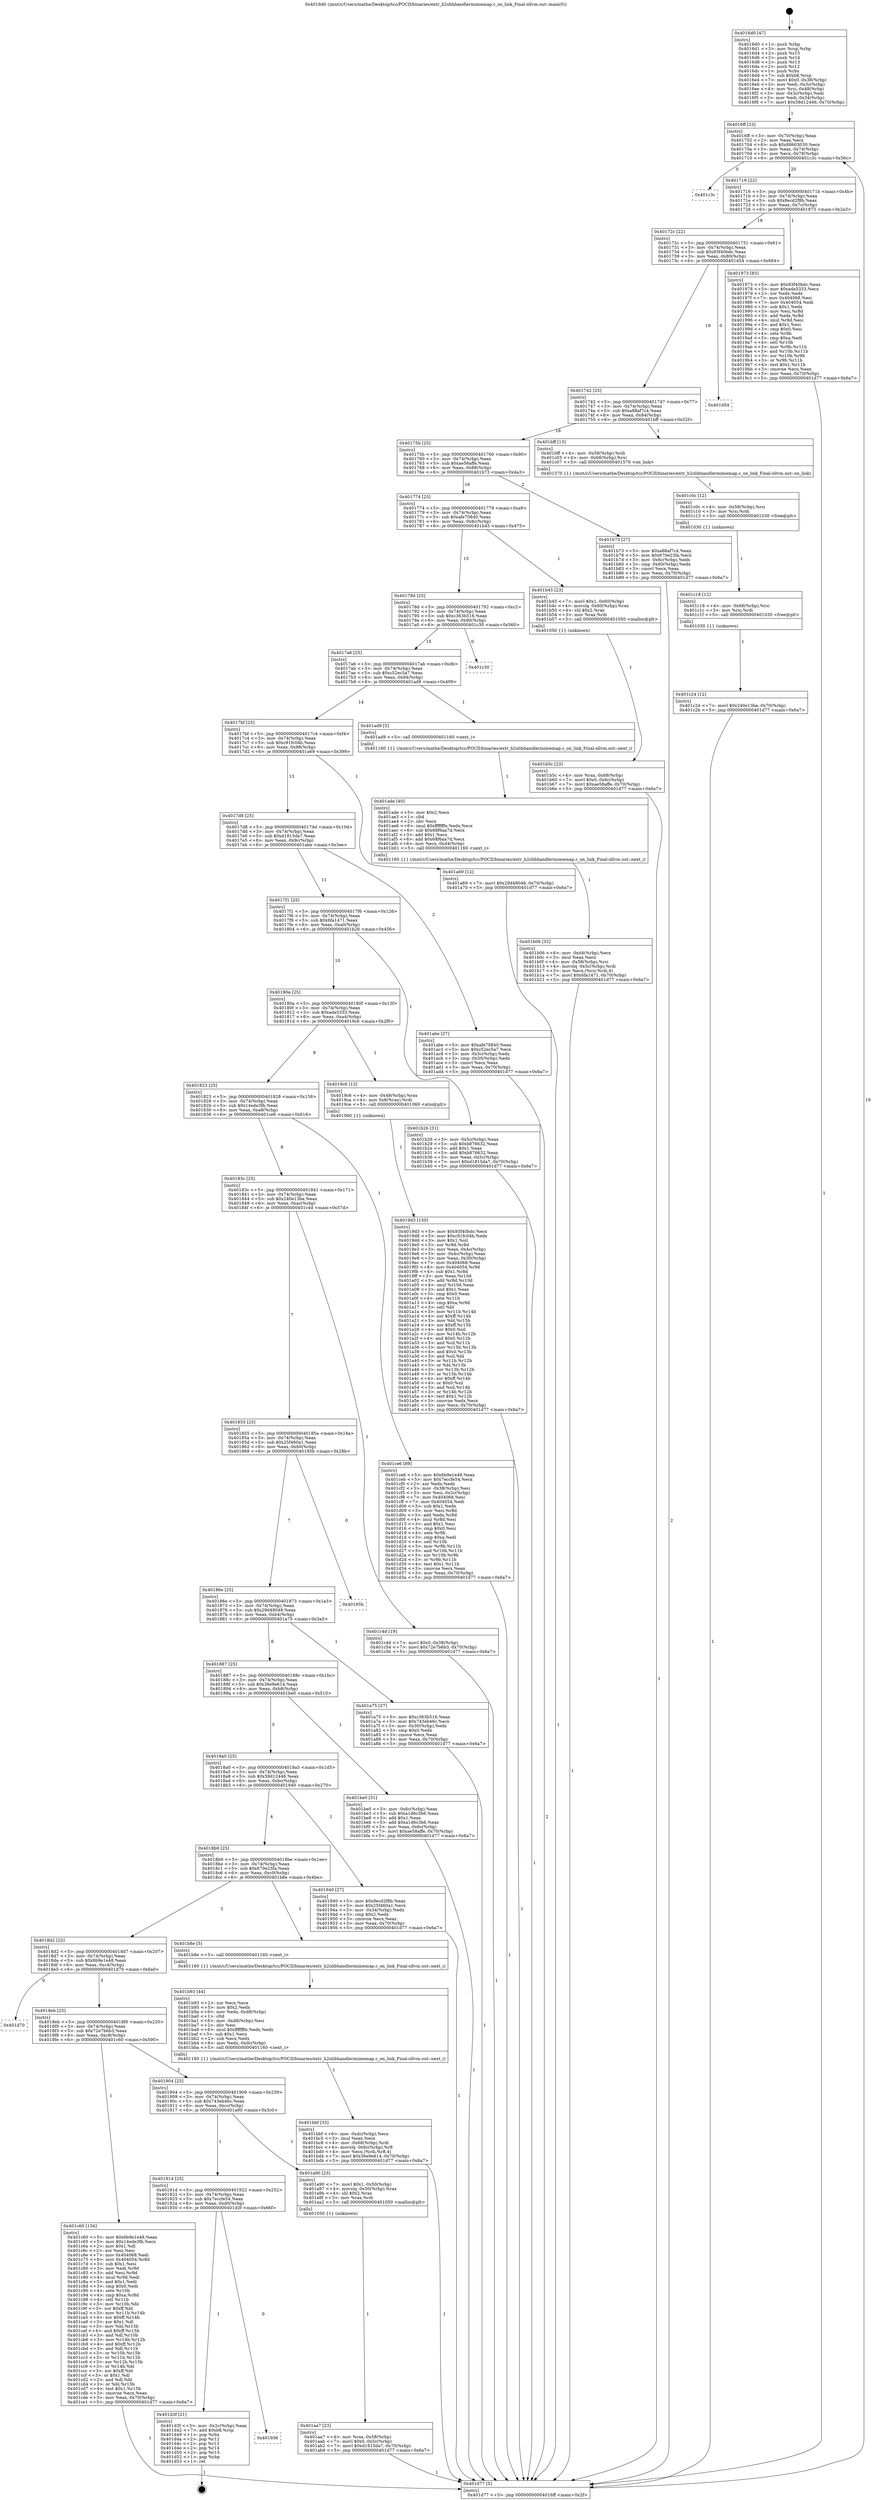 digraph "0x4016d0" {
  label = "0x4016d0 (/mnt/c/Users/mathe/Desktop/tcc/POCII/binaries/extr_h2olibhandlermimemap.c_on_link_Final-ollvm.out::main(0))"
  labelloc = "t"
  node[shape=record]

  Entry [label="",width=0.3,height=0.3,shape=circle,fillcolor=black,style=filled]
  "0x4016ff" [label="{
     0x4016ff [23]\l
     | [instrs]\l
     &nbsp;&nbsp;0x4016ff \<+3\>: mov -0x70(%rbp),%eax\l
     &nbsp;&nbsp;0x401702 \<+2\>: mov %eax,%ecx\l
     &nbsp;&nbsp;0x401704 \<+6\>: sub $0x88603030,%ecx\l
     &nbsp;&nbsp;0x40170a \<+3\>: mov %eax,-0x74(%rbp)\l
     &nbsp;&nbsp;0x40170d \<+3\>: mov %ecx,-0x78(%rbp)\l
     &nbsp;&nbsp;0x401710 \<+6\>: je 0000000000401c3c \<main+0x56c\>\l
  }"]
  "0x401c3c" [label="{
     0x401c3c\l
  }", style=dashed]
  "0x401716" [label="{
     0x401716 [22]\l
     | [instrs]\l
     &nbsp;&nbsp;0x401716 \<+5\>: jmp 000000000040171b \<main+0x4b\>\l
     &nbsp;&nbsp;0x40171b \<+3\>: mov -0x74(%rbp),%eax\l
     &nbsp;&nbsp;0x40171e \<+5\>: sub $0x8ecd2f8b,%eax\l
     &nbsp;&nbsp;0x401723 \<+3\>: mov %eax,-0x7c(%rbp)\l
     &nbsp;&nbsp;0x401726 \<+6\>: je 0000000000401973 \<main+0x2a3\>\l
  }"]
  Exit [label="",width=0.3,height=0.3,shape=circle,fillcolor=black,style=filled,peripheries=2]
  "0x401973" [label="{
     0x401973 [83]\l
     | [instrs]\l
     &nbsp;&nbsp;0x401973 \<+5\>: mov $0x93f40bdc,%eax\l
     &nbsp;&nbsp;0x401978 \<+5\>: mov $0xada5333,%ecx\l
     &nbsp;&nbsp;0x40197d \<+2\>: xor %edx,%edx\l
     &nbsp;&nbsp;0x40197f \<+7\>: mov 0x404068,%esi\l
     &nbsp;&nbsp;0x401986 \<+7\>: mov 0x404054,%edi\l
     &nbsp;&nbsp;0x40198d \<+3\>: sub $0x1,%edx\l
     &nbsp;&nbsp;0x401990 \<+3\>: mov %esi,%r8d\l
     &nbsp;&nbsp;0x401993 \<+3\>: add %edx,%r8d\l
     &nbsp;&nbsp;0x401996 \<+4\>: imul %r8d,%esi\l
     &nbsp;&nbsp;0x40199a \<+3\>: and $0x1,%esi\l
     &nbsp;&nbsp;0x40199d \<+3\>: cmp $0x0,%esi\l
     &nbsp;&nbsp;0x4019a0 \<+4\>: sete %r9b\l
     &nbsp;&nbsp;0x4019a4 \<+3\>: cmp $0xa,%edi\l
     &nbsp;&nbsp;0x4019a7 \<+4\>: setl %r10b\l
     &nbsp;&nbsp;0x4019ab \<+3\>: mov %r9b,%r11b\l
     &nbsp;&nbsp;0x4019ae \<+3\>: and %r10b,%r11b\l
     &nbsp;&nbsp;0x4019b1 \<+3\>: xor %r10b,%r9b\l
     &nbsp;&nbsp;0x4019b4 \<+3\>: or %r9b,%r11b\l
     &nbsp;&nbsp;0x4019b7 \<+4\>: test $0x1,%r11b\l
     &nbsp;&nbsp;0x4019bb \<+3\>: cmovne %ecx,%eax\l
     &nbsp;&nbsp;0x4019be \<+3\>: mov %eax,-0x70(%rbp)\l
     &nbsp;&nbsp;0x4019c1 \<+5\>: jmp 0000000000401d77 \<main+0x6a7\>\l
  }"]
  "0x40172c" [label="{
     0x40172c [22]\l
     | [instrs]\l
     &nbsp;&nbsp;0x40172c \<+5\>: jmp 0000000000401731 \<main+0x61\>\l
     &nbsp;&nbsp;0x401731 \<+3\>: mov -0x74(%rbp),%eax\l
     &nbsp;&nbsp;0x401734 \<+5\>: sub $0x93f40bdc,%eax\l
     &nbsp;&nbsp;0x401739 \<+3\>: mov %eax,-0x80(%rbp)\l
     &nbsp;&nbsp;0x40173c \<+6\>: je 0000000000401d54 \<main+0x684\>\l
  }"]
  "0x401936" [label="{
     0x401936\l
  }", style=dashed]
  "0x401d54" [label="{
     0x401d54\l
  }", style=dashed]
  "0x401742" [label="{
     0x401742 [25]\l
     | [instrs]\l
     &nbsp;&nbsp;0x401742 \<+5\>: jmp 0000000000401747 \<main+0x77\>\l
     &nbsp;&nbsp;0x401747 \<+3\>: mov -0x74(%rbp),%eax\l
     &nbsp;&nbsp;0x40174a \<+5\>: sub $0xa88af7c4,%eax\l
     &nbsp;&nbsp;0x40174f \<+6\>: mov %eax,-0x84(%rbp)\l
     &nbsp;&nbsp;0x401755 \<+6\>: je 0000000000401bff \<main+0x52f\>\l
  }"]
  "0x401d3f" [label="{
     0x401d3f [21]\l
     | [instrs]\l
     &nbsp;&nbsp;0x401d3f \<+3\>: mov -0x2c(%rbp),%eax\l
     &nbsp;&nbsp;0x401d42 \<+7\>: add $0xb8,%rsp\l
     &nbsp;&nbsp;0x401d49 \<+1\>: pop %rbx\l
     &nbsp;&nbsp;0x401d4a \<+2\>: pop %r12\l
     &nbsp;&nbsp;0x401d4c \<+2\>: pop %r13\l
     &nbsp;&nbsp;0x401d4e \<+2\>: pop %r14\l
     &nbsp;&nbsp;0x401d50 \<+2\>: pop %r15\l
     &nbsp;&nbsp;0x401d52 \<+1\>: pop %rbp\l
     &nbsp;&nbsp;0x401d53 \<+1\>: ret\l
  }"]
  "0x401bff" [label="{
     0x401bff [13]\l
     | [instrs]\l
     &nbsp;&nbsp;0x401bff \<+4\>: mov -0x58(%rbp),%rdi\l
     &nbsp;&nbsp;0x401c03 \<+4\>: mov -0x68(%rbp),%rsi\l
     &nbsp;&nbsp;0x401c07 \<+5\>: call 0000000000401570 \<on_link\>\l
     | [calls]\l
     &nbsp;&nbsp;0x401570 \{1\} (/mnt/c/Users/mathe/Desktop/tcc/POCII/binaries/extr_h2olibhandlermimemap.c_on_link_Final-ollvm.out::on_link)\l
  }"]
  "0x40175b" [label="{
     0x40175b [25]\l
     | [instrs]\l
     &nbsp;&nbsp;0x40175b \<+5\>: jmp 0000000000401760 \<main+0x90\>\l
     &nbsp;&nbsp;0x401760 \<+3\>: mov -0x74(%rbp),%eax\l
     &nbsp;&nbsp;0x401763 \<+5\>: sub $0xae58affe,%eax\l
     &nbsp;&nbsp;0x401768 \<+6\>: mov %eax,-0x88(%rbp)\l
     &nbsp;&nbsp;0x40176e \<+6\>: je 0000000000401b73 \<main+0x4a3\>\l
  }"]
  "0x401c24" [label="{
     0x401c24 [12]\l
     | [instrs]\l
     &nbsp;&nbsp;0x401c24 \<+7\>: movl $0x240e13be,-0x70(%rbp)\l
     &nbsp;&nbsp;0x401c2b \<+5\>: jmp 0000000000401d77 \<main+0x6a7\>\l
  }"]
  "0x401b73" [label="{
     0x401b73 [27]\l
     | [instrs]\l
     &nbsp;&nbsp;0x401b73 \<+5\>: mov $0xa88af7c4,%eax\l
     &nbsp;&nbsp;0x401b78 \<+5\>: mov $0x670e23fa,%ecx\l
     &nbsp;&nbsp;0x401b7d \<+3\>: mov -0x6c(%rbp),%edx\l
     &nbsp;&nbsp;0x401b80 \<+3\>: cmp -0x60(%rbp),%edx\l
     &nbsp;&nbsp;0x401b83 \<+3\>: cmovl %ecx,%eax\l
     &nbsp;&nbsp;0x401b86 \<+3\>: mov %eax,-0x70(%rbp)\l
     &nbsp;&nbsp;0x401b89 \<+5\>: jmp 0000000000401d77 \<main+0x6a7\>\l
  }"]
  "0x401774" [label="{
     0x401774 [25]\l
     | [instrs]\l
     &nbsp;&nbsp;0x401774 \<+5\>: jmp 0000000000401779 \<main+0xa9\>\l
     &nbsp;&nbsp;0x401779 \<+3\>: mov -0x74(%rbp),%eax\l
     &nbsp;&nbsp;0x40177c \<+5\>: sub $0xafe70840,%eax\l
     &nbsp;&nbsp;0x401781 \<+6\>: mov %eax,-0x8c(%rbp)\l
     &nbsp;&nbsp;0x401787 \<+6\>: je 0000000000401b45 \<main+0x475\>\l
  }"]
  "0x401c18" [label="{
     0x401c18 [12]\l
     | [instrs]\l
     &nbsp;&nbsp;0x401c18 \<+4\>: mov -0x68(%rbp),%rsi\l
     &nbsp;&nbsp;0x401c1c \<+3\>: mov %rsi,%rdi\l
     &nbsp;&nbsp;0x401c1f \<+5\>: call 0000000000401030 \<free@plt\>\l
     | [calls]\l
     &nbsp;&nbsp;0x401030 \{1\} (unknown)\l
  }"]
  "0x401b45" [label="{
     0x401b45 [23]\l
     | [instrs]\l
     &nbsp;&nbsp;0x401b45 \<+7\>: movl $0x1,-0x60(%rbp)\l
     &nbsp;&nbsp;0x401b4c \<+4\>: movslq -0x60(%rbp),%rax\l
     &nbsp;&nbsp;0x401b50 \<+4\>: shl $0x2,%rax\l
     &nbsp;&nbsp;0x401b54 \<+3\>: mov %rax,%rdi\l
     &nbsp;&nbsp;0x401b57 \<+5\>: call 0000000000401050 \<malloc@plt\>\l
     | [calls]\l
     &nbsp;&nbsp;0x401050 \{1\} (unknown)\l
  }"]
  "0x40178d" [label="{
     0x40178d [25]\l
     | [instrs]\l
     &nbsp;&nbsp;0x40178d \<+5\>: jmp 0000000000401792 \<main+0xc2\>\l
     &nbsp;&nbsp;0x401792 \<+3\>: mov -0x74(%rbp),%eax\l
     &nbsp;&nbsp;0x401795 \<+5\>: sub $0xc363b516,%eax\l
     &nbsp;&nbsp;0x40179a \<+6\>: mov %eax,-0x90(%rbp)\l
     &nbsp;&nbsp;0x4017a0 \<+6\>: je 0000000000401c30 \<main+0x560\>\l
  }"]
  "0x401c0c" [label="{
     0x401c0c [12]\l
     | [instrs]\l
     &nbsp;&nbsp;0x401c0c \<+4\>: mov -0x58(%rbp),%rsi\l
     &nbsp;&nbsp;0x401c10 \<+3\>: mov %rsi,%rdi\l
     &nbsp;&nbsp;0x401c13 \<+5\>: call 0000000000401030 \<free@plt\>\l
     | [calls]\l
     &nbsp;&nbsp;0x401030 \{1\} (unknown)\l
  }"]
  "0x401c30" [label="{
     0x401c30\l
  }", style=dashed]
  "0x4017a6" [label="{
     0x4017a6 [25]\l
     | [instrs]\l
     &nbsp;&nbsp;0x4017a6 \<+5\>: jmp 00000000004017ab \<main+0xdb\>\l
     &nbsp;&nbsp;0x4017ab \<+3\>: mov -0x74(%rbp),%eax\l
     &nbsp;&nbsp;0x4017ae \<+5\>: sub $0xc52ec5a7,%eax\l
     &nbsp;&nbsp;0x4017b3 \<+6\>: mov %eax,-0x94(%rbp)\l
     &nbsp;&nbsp;0x4017b9 \<+6\>: je 0000000000401ad9 \<main+0x409\>\l
  }"]
  "0x401bbf" [label="{
     0x401bbf [33]\l
     | [instrs]\l
     &nbsp;&nbsp;0x401bbf \<+6\>: mov -0xdc(%rbp),%ecx\l
     &nbsp;&nbsp;0x401bc5 \<+3\>: imul %eax,%ecx\l
     &nbsp;&nbsp;0x401bc8 \<+4\>: mov -0x68(%rbp),%rdi\l
     &nbsp;&nbsp;0x401bcc \<+4\>: movslq -0x6c(%rbp),%r8\l
     &nbsp;&nbsp;0x401bd0 \<+4\>: mov %ecx,(%rdi,%r8,4)\l
     &nbsp;&nbsp;0x401bd4 \<+7\>: movl $0x36e9e614,-0x70(%rbp)\l
     &nbsp;&nbsp;0x401bdb \<+5\>: jmp 0000000000401d77 \<main+0x6a7\>\l
  }"]
  "0x401ad9" [label="{
     0x401ad9 [5]\l
     | [instrs]\l
     &nbsp;&nbsp;0x401ad9 \<+5\>: call 0000000000401160 \<next_i\>\l
     | [calls]\l
     &nbsp;&nbsp;0x401160 \{1\} (/mnt/c/Users/mathe/Desktop/tcc/POCII/binaries/extr_h2olibhandlermimemap.c_on_link_Final-ollvm.out::next_i)\l
  }"]
  "0x4017bf" [label="{
     0x4017bf [25]\l
     | [instrs]\l
     &nbsp;&nbsp;0x4017bf \<+5\>: jmp 00000000004017c4 \<main+0xf4\>\l
     &nbsp;&nbsp;0x4017c4 \<+3\>: mov -0x74(%rbp),%eax\l
     &nbsp;&nbsp;0x4017c7 \<+5\>: sub $0xc91fc04b,%eax\l
     &nbsp;&nbsp;0x4017cc \<+6\>: mov %eax,-0x98(%rbp)\l
     &nbsp;&nbsp;0x4017d2 \<+6\>: je 0000000000401a69 \<main+0x399\>\l
  }"]
  "0x401b93" [label="{
     0x401b93 [44]\l
     | [instrs]\l
     &nbsp;&nbsp;0x401b93 \<+2\>: xor %ecx,%ecx\l
     &nbsp;&nbsp;0x401b95 \<+5\>: mov $0x2,%edx\l
     &nbsp;&nbsp;0x401b9a \<+6\>: mov %edx,-0xd8(%rbp)\l
     &nbsp;&nbsp;0x401ba0 \<+1\>: cltd\l
     &nbsp;&nbsp;0x401ba1 \<+6\>: mov -0xd8(%rbp),%esi\l
     &nbsp;&nbsp;0x401ba7 \<+2\>: idiv %esi\l
     &nbsp;&nbsp;0x401ba9 \<+6\>: imul $0xfffffffe,%edx,%edx\l
     &nbsp;&nbsp;0x401baf \<+3\>: sub $0x1,%ecx\l
     &nbsp;&nbsp;0x401bb2 \<+2\>: sub %ecx,%edx\l
     &nbsp;&nbsp;0x401bb4 \<+6\>: mov %edx,-0xdc(%rbp)\l
     &nbsp;&nbsp;0x401bba \<+5\>: call 0000000000401160 \<next_i\>\l
     | [calls]\l
     &nbsp;&nbsp;0x401160 \{1\} (/mnt/c/Users/mathe/Desktop/tcc/POCII/binaries/extr_h2olibhandlermimemap.c_on_link_Final-ollvm.out::next_i)\l
  }"]
  "0x401a69" [label="{
     0x401a69 [12]\l
     | [instrs]\l
     &nbsp;&nbsp;0x401a69 \<+7\>: movl $0x29d49048,-0x70(%rbp)\l
     &nbsp;&nbsp;0x401a70 \<+5\>: jmp 0000000000401d77 \<main+0x6a7\>\l
  }"]
  "0x4017d8" [label="{
     0x4017d8 [25]\l
     | [instrs]\l
     &nbsp;&nbsp;0x4017d8 \<+5\>: jmp 00000000004017dd \<main+0x10d\>\l
     &nbsp;&nbsp;0x4017dd \<+3\>: mov -0x74(%rbp),%eax\l
     &nbsp;&nbsp;0x4017e0 \<+5\>: sub $0xd1815da7,%eax\l
     &nbsp;&nbsp;0x4017e5 \<+6\>: mov %eax,-0x9c(%rbp)\l
     &nbsp;&nbsp;0x4017eb \<+6\>: je 0000000000401abe \<main+0x3ee\>\l
  }"]
  "0x401b5c" [label="{
     0x401b5c [23]\l
     | [instrs]\l
     &nbsp;&nbsp;0x401b5c \<+4\>: mov %rax,-0x68(%rbp)\l
     &nbsp;&nbsp;0x401b60 \<+7\>: movl $0x0,-0x6c(%rbp)\l
     &nbsp;&nbsp;0x401b67 \<+7\>: movl $0xae58affe,-0x70(%rbp)\l
     &nbsp;&nbsp;0x401b6e \<+5\>: jmp 0000000000401d77 \<main+0x6a7\>\l
  }"]
  "0x401abe" [label="{
     0x401abe [27]\l
     | [instrs]\l
     &nbsp;&nbsp;0x401abe \<+5\>: mov $0xafe70840,%eax\l
     &nbsp;&nbsp;0x401ac3 \<+5\>: mov $0xc52ec5a7,%ecx\l
     &nbsp;&nbsp;0x401ac8 \<+3\>: mov -0x5c(%rbp),%edx\l
     &nbsp;&nbsp;0x401acb \<+3\>: cmp -0x50(%rbp),%edx\l
     &nbsp;&nbsp;0x401ace \<+3\>: cmovl %ecx,%eax\l
     &nbsp;&nbsp;0x401ad1 \<+3\>: mov %eax,-0x70(%rbp)\l
     &nbsp;&nbsp;0x401ad4 \<+5\>: jmp 0000000000401d77 \<main+0x6a7\>\l
  }"]
  "0x4017f1" [label="{
     0x4017f1 [25]\l
     | [instrs]\l
     &nbsp;&nbsp;0x4017f1 \<+5\>: jmp 00000000004017f6 \<main+0x126\>\l
     &nbsp;&nbsp;0x4017f6 \<+3\>: mov -0x74(%rbp),%eax\l
     &nbsp;&nbsp;0x4017f9 \<+5\>: sub $0x6fa1471,%eax\l
     &nbsp;&nbsp;0x4017fe \<+6\>: mov %eax,-0xa0(%rbp)\l
     &nbsp;&nbsp;0x401804 \<+6\>: je 0000000000401b26 \<main+0x456\>\l
  }"]
  "0x401b06" [label="{
     0x401b06 [32]\l
     | [instrs]\l
     &nbsp;&nbsp;0x401b06 \<+6\>: mov -0xd4(%rbp),%ecx\l
     &nbsp;&nbsp;0x401b0c \<+3\>: imul %eax,%ecx\l
     &nbsp;&nbsp;0x401b0f \<+4\>: mov -0x58(%rbp),%rsi\l
     &nbsp;&nbsp;0x401b13 \<+4\>: movslq -0x5c(%rbp),%rdi\l
     &nbsp;&nbsp;0x401b17 \<+3\>: mov %ecx,(%rsi,%rdi,4)\l
     &nbsp;&nbsp;0x401b1a \<+7\>: movl $0x6fa1471,-0x70(%rbp)\l
     &nbsp;&nbsp;0x401b21 \<+5\>: jmp 0000000000401d77 \<main+0x6a7\>\l
  }"]
  "0x401b26" [label="{
     0x401b26 [31]\l
     | [instrs]\l
     &nbsp;&nbsp;0x401b26 \<+3\>: mov -0x5c(%rbp),%eax\l
     &nbsp;&nbsp;0x401b29 \<+5\>: sub $0xb876632,%eax\l
     &nbsp;&nbsp;0x401b2e \<+3\>: add $0x1,%eax\l
     &nbsp;&nbsp;0x401b31 \<+5\>: add $0xb876632,%eax\l
     &nbsp;&nbsp;0x401b36 \<+3\>: mov %eax,-0x5c(%rbp)\l
     &nbsp;&nbsp;0x401b39 \<+7\>: movl $0xd1815da7,-0x70(%rbp)\l
     &nbsp;&nbsp;0x401b40 \<+5\>: jmp 0000000000401d77 \<main+0x6a7\>\l
  }"]
  "0x40180a" [label="{
     0x40180a [25]\l
     | [instrs]\l
     &nbsp;&nbsp;0x40180a \<+5\>: jmp 000000000040180f \<main+0x13f\>\l
     &nbsp;&nbsp;0x40180f \<+3\>: mov -0x74(%rbp),%eax\l
     &nbsp;&nbsp;0x401812 \<+5\>: sub $0xada5333,%eax\l
     &nbsp;&nbsp;0x401817 \<+6\>: mov %eax,-0xa4(%rbp)\l
     &nbsp;&nbsp;0x40181d \<+6\>: je 00000000004019c6 \<main+0x2f6\>\l
  }"]
  "0x401ade" [label="{
     0x401ade [40]\l
     | [instrs]\l
     &nbsp;&nbsp;0x401ade \<+5\>: mov $0x2,%ecx\l
     &nbsp;&nbsp;0x401ae3 \<+1\>: cltd\l
     &nbsp;&nbsp;0x401ae4 \<+2\>: idiv %ecx\l
     &nbsp;&nbsp;0x401ae6 \<+6\>: imul $0xfffffffe,%edx,%ecx\l
     &nbsp;&nbsp;0x401aec \<+6\>: sub $0x68f6aa7d,%ecx\l
     &nbsp;&nbsp;0x401af2 \<+3\>: add $0x1,%ecx\l
     &nbsp;&nbsp;0x401af5 \<+6\>: add $0x68f6aa7d,%ecx\l
     &nbsp;&nbsp;0x401afb \<+6\>: mov %ecx,-0xd4(%rbp)\l
     &nbsp;&nbsp;0x401b01 \<+5\>: call 0000000000401160 \<next_i\>\l
     | [calls]\l
     &nbsp;&nbsp;0x401160 \{1\} (/mnt/c/Users/mathe/Desktop/tcc/POCII/binaries/extr_h2olibhandlermimemap.c_on_link_Final-ollvm.out::next_i)\l
  }"]
  "0x4019c6" [label="{
     0x4019c6 [13]\l
     | [instrs]\l
     &nbsp;&nbsp;0x4019c6 \<+4\>: mov -0x48(%rbp),%rax\l
     &nbsp;&nbsp;0x4019ca \<+4\>: mov 0x8(%rax),%rdi\l
     &nbsp;&nbsp;0x4019ce \<+5\>: call 0000000000401060 \<atoi@plt\>\l
     | [calls]\l
     &nbsp;&nbsp;0x401060 \{1\} (unknown)\l
  }"]
  "0x401823" [label="{
     0x401823 [25]\l
     | [instrs]\l
     &nbsp;&nbsp;0x401823 \<+5\>: jmp 0000000000401828 \<main+0x158\>\l
     &nbsp;&nbsp;0x401828 \<+3\>: mov -0x74(%rbp),%eax\l
     &nbsp;&nbsp;0x40182b \<+5\>: sub $0x14ede3fb,%eax\l
     &nbsp;&nbsp;0x401830 \<+6\>: mov %eax,-0xa8(%rbp)\l
     &nbsp;&nbsp;0x401836 \<+6\>: je 0000000000401ce6 \<main+0x616\>\l
  }"]
  "0x401aa7" [label="{
     0x401aa7 [23]\l
     | [instrs]\l
     &nbsp;&nbsp;0x401aa7 \<+4\>: mov %rax,-0x58(%rbp)\l
     &nbsp;&nbsp;0x401aab \<+7\>: movl $0x0,-0x5c(%rbp)\l
     &nbsp;&nbsp;0x401ab2 \<+7\>: movl $0xd1815da7,-0x70(%rbp)\l
     &nbsp;&nbsp;0x401ab9 \<+5\>: jmp 0000000000401d77 \<main+0x6a7\>\l
  }"]
  "0x401ce6" [label="{
     0x401ce6 [89]\l
     | [instrs]\l
     &nbsp;&nbsp;0x401ce6 \<+5\>: mov $0x6b9e1e48,%eax\l
     &nbsp;&nbsp;0x401ceb \<+5\>: mov $0x7eccfe54,%ecx\l
     &nbsp;&nbsp;0x401cf0 \<+2\>: xor %edx,%edx\l
     &nbsp;&nbsp;0x401cf2 \<+3\>: mov -0x38(%rbp),%esi\l
     &nbsp;&nbsp;0x401cf5 \<+3\>: mov %esi,-0x2c(%rbp)\l
     &nbsp;&nbsp;0x401cf8 \<+7\>: mov 0x404068,%esi\l
     &nbsp;&nbsp;0x401cff \<+7\>: mov 0x404054,%edi\l
     &nbsp;&nbsp;0x401d06 \<+3\>: sub $0x1,%edx\l
     &nbsp;&nbsp;0x401d09 \<+3\>: mov %esi,%r8d\l
     &nbsp;&nbsp;0x401d0c \<+3\>: add %edx,%r8d\l
     &nbsp;&nbsp;0x401d0f \<+4\>: imul %r8d,%esi\l
     &nbsp;&nbsp;0x401d13 \<+3\>: and $0x1,%esi\l
     &nbsp;&nbsp;0x401d16 \<+3\>: cmp $0x0,%esi\l
     &nbsp;&nbsp;0x401d19 \<+4\>: sete %r9b\l
     &nbsp;&nbsp;0x401d1d \<+3\>: cmp $0xa,%edi\l
     &nbsp;&nbsp;0x401d20 \<+4\>: setl %r10b\l
     &nbsp;&nbsp;0x401d24 \<+3\>: mov %r9b,%r11b\l
     &nbsp;&nbsp;0x401d27 \<+3\>: and %r10b,%r11b\l
     &nbsp;&nbsp;0x401d2a \<+3\>: xor %r10b,%r9b\l
     &nbsp;&nbsp;0x401d2d \<+3\>: or %r9b,%r11b\l
     &nbsp;&nbsp;0x401d30 \<+4\>: test $0x1,%r11b\l
     &nbsp;&nbsp;0x401d34 \<+3\>: cmovne %ecx,%eax\l
     &nbsp;&nbsp;0x401d37 \<+3\>: mov %eax,-0x70(%rbp)\l
     &nbsp;&nbsp;0x401d3a \<+5\>: jmp 0000000000401d77 \<main+0x6a7\>\l
  }"]
  "0x40183c" [label="{
     0x40183c [25]\l
     | [instrs]\l
     &nbsp;&nbsp;0x40183c \<+5\>: jmp 0000000000401841 \<main+0x171\>\l
     &nbsp;&nbsp;0x401841 \<+3\>: mov -0x74(%rbp),%eax\l
     &nbsp;&nbsp;0x401844 \<+5\>: sub $0x240e13be,%eax\l
     &nbsp;&nbsp;0x401849 \<+6\>: mov %eax,-0xac(%rbp)\l
     &nbsp;&nbsp;0x40184f \<+6\>: je 0000000000401c4d \<main+0x57d\>\l
  }"]
  "0x40191d" [label="{
     0x40191d [25]\l
     | [instrs]\l
     &nbsp;&nbsp;0x40191d \<+5\>: jmp 0000000000401922 \<main+0x252\>\l
     &nbsp;&nbsp;0x401922 \<+3\>: mov -0x74(%rbp),%eax\l
     &nbsp;&nbsp;0x401925 \<+5\>: sub $0x7eccfe54,%eax\l
     &nbsp;&nbsp;0x40192a \<+6\>: mov %eax,-0xd0(%rbp)\l
     &nbsp;&nbsp;0x401930 \<+6\>: je 0000000000401d3f \<main+0x66f\>\l
  }"]
  "0x401c4d" [label="{
     0x401c4d [19]\l
     | [instrs]\l
     &nbsp;&nbsp;0x401c4d \<+7\>: movl $0x0,-0x38(%rbp)\l
     &nbsp;&nbsp;0x401c54 \<+7\>: movl $0x72e7b6b3,-0x70(%rbp)\l
     &nbsp;&nbsp;0x401c5b \<+5\>: jmp 0000000000401d77 \<main+0x6a7\>\l
  }"]
  "0x401855" [label="{
     0x401855 [25]\l
     | [instrs]\l
     &nbsp;&nbsp;0x401855 \<+5\>: jmp 000000000040185a \<main+0x18a\>\l
     &nbsp;&nbsp;0x40185a \<+3\>: mov -0x74(%rbp),%eax\l
     &nbsp;&nbsp;0x40185d \<+5\>: sub $0x25f460a1,%eax\l
     &nbsp;&nbsp;0x401862 \<+6\>: mov %eax,-0xb0(%rbp)\l
     &nbsp;&nbsp;0x401868 \<+6\>: je 000000000040195b \<main+0x28b\>\l
  }"]
  "0x401a90" [label="{
     0x401a90 [23]\l
     | [instrs]\l
     &nbsp;&nbsp;0x401a90 \<+7\>: movl $0x1,-0x50(%rbp)\l
     &nbsp;&nbsp;0x401a97 \<+4\>: movslq -0x50(%rbp),%rax\l
     &nbsp;&nbsp;0x401a9b \<+4\>: shl $0x2,%rax\l
     &nbsp;&nbsp;0x401a9f \<+3\>: mov %rax,%rdi\l
     &nbsp;&nbsp;0x401aa2 \<+5\>: call 0000000000401050 \<malloc@plt\>\l
     | [calls]\l
     &nbsp;&nbsp;0x401050 \{1\} (unknown)\l
  }"]
  "0x40195b" [label="{
     0x40195b\l
  }", style=dashed]
  "0x40186e" [label="{
     0x40186e [25]\l
     | [instrs]\l
     &nbsp;&nbsp;0x40186e \<+5\>: jmp 0000000000401873 \<main+0x1a3\>\l
     &nbsp;&nbsp;0x401873 \<+3\>: mov -0x74(%rbp),%eax\l
     &nbsp;&nbsp;0x401876 \<+5\>: sub $0x29d49048,%eax\l
     &nbsp;&nbsp;0x40187b \<+6\>: mov %eax,-0xb4(%rbp)\l
     &nbsp;&nbsp;0x401881 \<+6\>: je 0000000000401a75 \<main+0x3a5\>\l
  }"]
  "0x401904" [label="{
     0x401904 [25]\l
     | [instrs]\l
     &nbsp;&nbsp;0x401904 \<+5\>: jmp 0000000000401909 \<main+0x239\>\l
     &nbsp;&nbsp;0x401909 \<+3\>: mov -0x74(%rbp),%eax\l
     &nbsp;&nbsp;0x40190c \<+5\>: sub $0x743eb46c,%eax\l
     &nbsp;&nbsp;0x401911 \<+6\>: mov %eax,-0xcc(%rbp)\l
     &nbsp;&nbsp;0x401917 \<+6\>: je 0000000000401a90 \<main+0x3c0\>\l
  }"]
  "0x401a75" [label="{
     0x401a75 [27]\l
     | [instrs]\l
     &nbsp;&nbsp;0x401a75 \<+5\>: mov $0xc363b516,%eax\l
     &nbsp;&nbsp;0x401a7a \<+5\>: mov $0x743eb46c,%ecx\l
     &nbsp;&nbsp;0x401a7f \<+3\>: mov -0x30(%rbp),%edx\l
     &nbsp;&nbsp;0x401a82 \<+3\>: cmp $0x0,%edx\l
     &nbsp;&nbsp;0x401a85 \<+3\>: cmove %ecx,%eax\l
     &nbsp;&nbsp;0x401a88 \<+3\>: mov %eax,-0x70(%rbp)\l
     &nbsp;&nbsp;0x401a8b \<+5\>: jmp 0000000000401d77 \<main+0x6a7\>\l
  }"]
  "0x401887" [label="{
     0x401887 [25]\l
     | [instrs]\l
     &nbsp;&nbsp;0x401887 \<+5\>: jmp 000000000040188c \<main+0x1bc\>\l
     &nbsp;&nbsp;0x40188c \<+3\>: mov -0x74(%rbp),%eax\l
     &nbsp;&nbsp;0x40188f \<+5\>: sub $0x36e9e614,%eax\l
     &nbsp;&nbsp;0x401894 \<+6\>: mov %eax,-0xb8(%rbp)\l
     &nbsp;&nbsp;0x40189a \<+6\>: je 0000000000401be0 \<main+0x510\>\l
  }"]
  "0x401c60" [label="{
     0x401c60 [134]\l
     | [instrs]\l
     &nbsp;&nbsp;0x401c60 \<+5\>: mov $0x6b9e1e48,%eax\l
     &nbsp;&nbsp;0x401c65 \<+5\>: mov $0x14ede3fb,%ecx\l
     &nbsp;&nbsp;0x401c6a \<+2\>: mov $0x1,%dl\l
     &nbsp;&nbsp;0x401c6c \<+2\>: xor %esi,%esi\l
     &nbsp;&nbsp;0x401c6e \<+7\>: mov 0x404068,%edi\l
     &nbsp;&nbsp;0x401c75 \<+8\>: mov 0x404054,%r8d\l
     &nbsp;&nbsp;0x401c7d \<+3\>: sub $0x1,%esi\l
     &nbsp;&nbsp;0x401c80 \<+3\>: mov %edi,%r9d\l
     &nbsp;&nbsp;0x401c83 \<+3\>: add %esi,%r9d\l
     &nbsp;&nbsp;0x401c86 \<+4\>: imul %r9d,%edi\l
     &nbsp;&nbsp;0x401c8a \<+3\>: and $0x1,%edi\l
     &nbsp;&nbsp;0x401c8d \<+3\>: cmp $0x0,%edi\l
     &nbsp;&nbsp;0x401c90 \<+4\>: sete %r10b\l
     &nbsp;&nbsp;0x401c94 \<+4\>: cmp $0xa,%r8d\l
     &nbsp;&nbsp;0x401c98 \<+4\>: setl %r11b\l
     &nbsp;&nbsp;0x401c9c \<+3\>: mov %r10b,%bl\l
     &nbsp;&nbsp;0x401c9f \<+3\>: xor $0xff,%bl\l
     &nbsp;&nbsp;0x401ca2 \<+3\>: mov %r11b,%r14b\l
     &nbsp;&nbsp;0x401ca5 \<+4\>: xor $0xff,%r14b\l
     &nbsp;&nbsp;0x401ca9 \<+3\>: xor $0x1,%dl\l
     &nbsp;&nbsp;0x401cac \<+3\>: mov %bl,%r15b\l
     &nbsp;&nbsp;0x401caf \<+4\>: and $0xff,%r15b\l
     &nbsp;&nbsp;0x401cb3 \<+3\>: and %dl,%r10b\l
     &nbsp;&nbsp;0x401cb6 \<+3\>: mov %r14b,%r12b\l
     &nbsp;&nbsp;0x401cb9 \<+4\>: and $0xff,%r12b\l
     &nbsp;&nbsp;0x401cbd \<+3\>: and %dl,%r11b\l
     &nbsp;&nbsp;0x401cc0 \<+3\>: or %r10b,%r15b\l
     &nbsp;&nbsp;0x401cc3 \<+3\>: or %r11b,%r12b\l
     &nbsp;&nbsp;0x401cc6 \<+3\>: xor %r12b,%r15b\l
     &nbsp;&nbsp;0x401cc9 \<+3\>: or %r14b,%bl\l
     &nbsp;&nbsp;0x401ccc \<+3\>: xor $0xff,%bl\l
     &nbsp;&nbsp;0x401ccf \<+3\>: or $0x1,%dl\l
     &nbsp;&nbsp;0x401cd2 \<+2\>: and %dl,%bl\l
     &nbsp;&nbsp;0x401cd4 \<+3\>: or %bl,%r15b\l
     &nbsp;&nbsp;0x401cd7 \<+4\>: test $0x1,%r15b\l
     &nbsp;&nbsp;0x401cdb \<+3\>: cmovne %ecx,%eax\l
     &nbsp;&nbsp;0x401cde \<+3\>: mov %eax,-0x70(%rbp)\l
     &nbsp;&nbsp;0x401ce1 \<+5\>: jmp 0000000000401d77 \<main+0x6a7\>\l
  }"]
  "0x401be0" [label="{
     0x401be0 [31]\l
     | [instrs]\l
     &nbsp;&nbsp;0x401be0 \<+3\>: mov -0x6c(%rbp),%eax\l
     &nbsp;&nbsp;0x401be3 \<+5\>: sub $0xa1d6c3b6,%eax\l
     &nbsp;&nbsp;0x401be8 \<+3\>: add $0x1,%eax\l
     &nbsp;&nbsp;0x401beb \<+5\>: add $0xa1d6c3b6,%eax\l
     &nbsp;&nbsp;0x401bf0 \<+3\>: mov %eax,-0x6c(%rbp)\l
     &nbsp;&nbsp;0x401bf3 \<+7\>: movl $0xae58affe,-0x70(%rbp)\l
     &nbsp;&nbsp;0x401bfa \<+5\>: jmp 0000000000401d77 \<main+0x6a7\>\l
  }"]
  "0x4018a0" [label="{
     0x4018a0 [25]\l
     | [instrs]\l
     &nbsp;&nbsp;0x4018a0 \<+5\>: jmp 00000000004018a5 \<main+0x1d5\>\l
     &nbsp;&nbsp;0x4018a5 \<+3\>: mov -0x74(%rbp),%eax\l
     &nbsp;&nbsp;0x4018a8 \<+5\>: sub $0x58d12446,%eax\l
     &nbsp;&nbsp;0x4018ad \<+6\>: mov %eax,-0xbc(%rbp)\l
     &nbsp;&nbsp;0x4018b3 \<+6\>: je 0000000000401940 \<main+0x270\>\l
  }"]
  "0x4018eb" [label="{
     0x4018eb [25]\l
     | [instrs]\l
     &nbsp;&nbsp;0x4018eb \<+5\>: jmp 00000000004018f0 \<main+0x220\>\l
     &nbsp;&nbsp;0x4018f0 \<+3\>: mov -0x74(%rbp),%eax\l
     &nbsp;&nbsp;0x4018f3 \<+5\>: sub $0x72e7b6b3,%eax\l
     &nbsp;&nbsp;0x4018f8 \<+6\>: mov %eax,-0xc8(%rbp)\l
     &nbsp;&nbsp;0x4018fe \<+6\>: je 0000000000401c60 \<main+0x590\>\l
  }"]
  "0x401940" [label="{
     0x401940 [27]\l
     | [instrs]\l
     &nbsp;&nbsp;0x401940 \<+5\>: mov $0x8ecd2f8b,%eax\l
     &nbsp;&nbsp;0x401945 \<+5\>: mov $0x25f460a1,%ecx\l
     &nbsp;&nbsp;0x40194a \<+3\>: mov -0x34(%rbp),%edx\l
     &nbsp;&nbsp;0x40194d \<+3\>: cmp $0x2,%edx\l
     &nbsp;&nbsp;0x401950 \<+3\>: cmovne %ecx,%eax\l
     &nbsp;&nbsp;0x401953 \<+3\>: mov %eax,-0x70(%rbp)\l
     &nbsp;&nbsp;0x401956 \<+5\>: jmp 0000000000401d77 \<main+0x6a7\>\l
  }"]
  "0x4018b9" [label="{
     0x4018b9 [25]\l
     | [instrs]\l
     &nbsp;&nbsp;0x4018b9 \<+5\>: jmp 00000000004018be \<main+0x1ee\>\l
     &nbsp;&nbsp;0x4018be \<+3\>: mov -0x74(%rbp),%eax\l
     &nbsp;&nbsp;0x4018c1 \<+5\>: sub $0x670e23fa,%eax\l
     &nbsp;&nbsp;0x4018c6 \<+6\>: mov %eax,-0xc0(%rbp)\l
     &nbsp;&nbsp;0x4018cc \<+6\>: je 0000000000401b8e \<main+0x4be\>\l
  }"]
  "0x401d77" [label="{
     0x401d77 [5]\l
     | [instrs]\l
     &nbsp;&nbsp;0x401d77 \<+5\>: jmp 00000000004016ff \<main+0x2f\>\l
  }"]
  "0x4016d0" [label="{
     0x4016d0 [47]\l
     | [instrs]\l
     &nbsp;&nbsp;0x4016d0 \<+1\>: push %rbp\l
     &nbsp;&nbsp;0x4016d1 \<+3\>: mov %rsp,%rbp\l
     &nbsp;&nbsp;0x4016d4 \<+2\>: push %r15\l
     &nbsp;&nbsp;0x4016d6 \<+2\>: push %r14\l
     &nbsp;&nbsp;0x4016d8 \<+2\>: push %r13\l
     &nbsp;&nbsp;0x4016da \<+2\>: push %r12\l
     &nbsp;&nbsp;0x4016dc \<+1\>: push %rbx\l
     &nbsp;&nbsp;0x4016dd \<+7\>: sub $0xb8,%rsp\l
     &nbsp;&nbsp;0x4016e4 \<+7\>: movl $0x0,-0x38(%rbp)\l
     &nbsp;&nbsp;0x4016eb \<+3\>: mov %edi,-0x3c(%rbp)\l
     &nbsp;&nbsp;0x4016ee \<+4\>: mov %rsi,-0x48(%rbp)\l
     &nbsp;&nbsp;0x4016f2 \<+3\>: mov -0x3c(%rbp),%edi\l
     &nbsp;&nbsp;0x4016f5 \<+3\>: mov %edi,-0x34(%rbp)\l
     &nbsp;&nbsp;0x4016f8 \<+7\>: movl $0x58d12446,-0x70(%rbp)\l
  }"]
  "0x4019d3" [label="{
     0x4019d3 [150]\l
     | [instrs]\l
     &nbsp;&nbsp;0x4019d3 \<+5\>: mov $0x93f40bdc,%ecx\l
     &nbsp;&nbsp;0x4019d8 \<+5\>: mov $0xc91fc04b,%edx\l
     &nbsp;&nbsp;0x4019dd \<+3\>: mov $0x1,%sil\l
     &nbsp;&nbsp;0x4019e0 \<+3\>: xor %r8d,%r8d\l
     &nbsp;&nbsp;0x4019e3 \<+3\>: mov %eax,-0x4c(%rbp)\l
     &nbsp;&nbsp;0x4019e6 \<+3\>: mov -0x4c(%rbp),%eax\l
     &nbsp;&nbsp;0x4019e9 \<+3\>: mov %eax,-0x30(%rbp)\l
     &nbsp;&nbsp;0x4019ec \<+7\>: mov 0x404068,%eax\l
     &nbsp;&nbsp;0x4019f3 \<+8\>: mov 0x404054,%r9d\l
     &nbsp;&nbsp;0x4019fb \<+4\>: sub $0x1,%r8d\l
     &nbsp;&nbsp;0x4019ff \<+3\>: mov %eax,%r10d\l
     &nbsp;&nbsp;0x401a02 \<+3\>: add %r8d,%r10d\l
     &nbsp;&nbsp;0x401a05 \<+4\>: imul %r10d,%eax\l
     &nbsp;&nbsp;0x401a09 \<+3\>: and $0x1,%eax\l
     &nbsp;&nbsp;0x401a0c \<+3\>: cmp $0x0,%eax\l
     &nbsp;&nbsp;0x401a0f \<+4\>: sete %r11b\l
     &nbsp;&nbsp;0x401a13 \<+4\>: cmp $0xa,%r9d\l
     &nbsp;&nbsp;0x401a17 \<+3\>: setl %bl\l
     &nbsp;&nbsp;0x401a1a \<+3\>: mov %r11b,%r14b\l
     &nbsp;&nbsp;0x401a1d \<+4\>: xor $0xff,%r14b\l
     &nbsp;&nbsp;0x401a21 \<+3\>: mov %bl,%r15b\l
     &nbsp;&nbsp;0x401a24 \<+4\>: xor $0xff,%r15b\l
     &nbsp;&nbsp;0x401a28 \<+4\>: xor $0x0,%sil\l
     &nbsp;&nbsp;0x401a2c \<+3\>: mov %r14b,%r12b\l
     &nbsp;&nbsp;0x401a2f \<+4\>: and $0x0,%r12b\l
     &nbsp;&nbsp;0x401a33 \<+3\>: and %sil,%r11b\l
     &nbsp;&nbsp;0x401a36 \<+3\>: mov %r15b,%r13b\l
     &nbsp;&nbsp;0x401a39 \<+4\>: and $0x0,%r13b\l
     &nbsp;&nbsp;0x401a3d \<+3\>: and %sil,%bl\l
     &nbsp;&nbsp;0x401a40 \<+3\>: or %r11b,%r12b\l
     &nbsp;&nbsp;0x401a43 \<+3\>: or %bl,%r13b\l
     &nbsp;&nbsp;0x401a46 \<+3\>: xor %r13b,%r12b\l
     &nbsp;&nbsp;0x401a49 \<+3\>: or %r15b,%r14b\l
     &nbsp;&nbsp;0x401a4c \<+4\>: xor $0xff,%r14b\l
     &nbsp;&nbsp;0x401a50 \<+4\>: or $0x0,%sil\l
     &nbsp;&nbsp;0x401a54 \<+3\>: and %sil,%r14b\l
     &nbsp;&nbsp;0x401a57 \<+3\>: or %r14b,%r12b\l
     &nbsp;&nbsp;0x401a5a \<+4\>: test $0x1,%r12b\l
     &nbsp;&nbsp;0x401a5e \<+3\>: cmovne %edx,%ecx\l
     &nbsp;&nbsp;0x401a61 \<+3\>: mov %ecx,-0x70(%rbp)\l
     &nbsp;&nbsp;0x401a64 \<+5\>: jmp 0000000000401d77 \<main+0x6a7\>\l
  }"]
  "0x401d70" [label="{
     0x401d70\l
  }", style=dashed]
  "0x401b8e" [label="{
     0x401b8e [5]\l
     | [instrs]\l
     &nbsp;&nbsp;0x401b8e \<+5\>: call 0000000000401160 \<next_i\>\l
     | [calls]\l
     &nbsp;&nbsp;0x401160 \{1\} (/mnt/c/Users/mathe/Desktop/tcc/POCII/binaries/extr_h2olibhandlermimemap.c_on_link_Final-ollvm.out::next_i)\l
  }"]
  "0x4018d2" [label="{
     0x4018d2 [25]\l
     | [instrs]\l
     &nbsp;&nbsp;0x4018d2 \<+5\>: jmp 00000000004018d7 \<main+0x207\>\l
     &nbsp;&nbsp;0x4018d7 \<+3\>: mov -0x74(%rbp),%eax\l
     &nbsp;&nbsp;0x4018da \<+5\>: sub $0x6b9e1e48,%eax\l
     &nbsp;&nbsp;0x4018df \<+6\>: mov %eax,-0xc4(%rbp)\l
     &nbsp;&nbsp;0x4018e5 \<+6\>: je 0000000000401d70 \<main+0x6a0\>\l
  }"]
  Entry -> "0x4016d0" [label=" 1"]
  "0x4016ff" -> "0x401c3c" [label=" 0"]
  "0x4016ff" -> "0x401716" [label=" 20"]
  "0x401d3f" -> Exit [label=" 1"]
  "0x401716" -> "0x401973" [label=" 1"]
  "0x401716" -> "0x40172c" [label=" 19"]
  "0x40191d" -> "0x401936" [label=" 0"]
  "0x40172c" -> "0x401d54" [label=" 0"]
  "0x40172c" -> "0x401742" [label=" 19"]
  "0x40191d" -> "0x401d3f" [label=" 1"]
  "0x401742" -> "0x401bff" [label=" 1"]
  "0x401742" -> "0x40175b" [label=" 18"]
  "0x401ce6" -> "0x401d77" [label=" 1"]
  "0x40175b" -> "0x401b73" [label=" 2"]
  "0x40175b" -> "0x401774" [label=" 16"]
  "0x401c60" -> "0x401d77" [label=" 1"]
  "0x401774" -> "0x401b45" [label=" 1"]
  "0x401774" -> "0x40178d" [label=" 15"]
  "0x401c4d" -> "0x401d77" [label=" 1"]
  "0x40178d" -> "0x401c30" [label=" 0"]
  "0x40178d" -> "0x4017a6" [label=" 15"]
  "0x401c24" -> "0x401d77" [label=" 1"]
  "0x4017a6" -> "0x401ad9" [label=" 1"]
  "0x4017a6" -> "0x4017bf" [label=" 14"]
  "0x401c18" -> "0x401c24" [label=" 1"]
  "0x4017bf" -> "0x401a69" [label=" 1"]
  "0x4017bf" -> "0x4017d8" [label=" 13"]
  "0x401c0c" -> "0x401c18" [label=" 1"]
  "0x4017d8" -> "0x401abe" [label=" 2"]
  "0x4017d8" -> "0x4017f1" [label=" 11"]
  "0x401bff" -> "0x401c0c" [label=" 1"]
  "0x4017f1" -> "0x401b26" [label=" 1"]
  "0x4017f1" -> "0x40180a" [label=" 10"]
  "0x401be0" -> "0x401d77" [label=" 1"]
  "0x40180a" -> "0x4019c6" [label=" 1"]
  "0x40180a" -> "0x401823" [label=" 9"]
  "0x401bbf" -> "0x401d77" [label=" 1"]
  "0x401823" -> "0x401ce6" [label=" 1"]
  "0x401823" -> "0x40183c" [label=" 8"]
  "0x401b93" -> "0x401bbf" [label=" 1"]
  "0x40183c" -> "0x401c4d" [label=" 1"]
  "0x40183c" -> "0x401855" [label=" 7"]
  "0x401b8e" -> "0x401b93" [label=" 1"]
  "0x401855" -> "0x40195b" [label=" 0"]
  "0x401855" -> "0x40186e" [label=" 7"]
  "0x401b73" -> "0x401d77" [label=" 2"]
  "0x40186e" -> "0x401a75" [label=" 1"]
  "0x40186e" -> "0x401887" [label=" 6"]
  "0x401b45" -> "0x401b5c" [label=" 1"]
  "0x401887" -> "0x401be0" [label=" 1"]
  "0x401887" -> "0x4018a0" [label=" 5"]
  "0x401b26" -> "0x401d77" [label=" 1"]
  "0x4018a0" -> "0x401940" [label=" 1"]
  "0x4018a0" -> "0x4018b9" [label=" 4"]
  "0x401940" -> "0x401d77" [label=" 1"]
  "0x4016d0" -> "0x4016ff" [label=" 1"]
  "0x401d77" -> "0x4016ff" [label=" 19"]
  "0x401973" -> "0x401d77" [label=" 1"]
  "0x4019c6" -> "0x4019d3" [label=" 1"]
  "0x4019d3" -> "0x401d77" [label=" 1"]
  "0x401a69" -> "0x401d77" [label=" 1"]
  "0x401a75" -> "0x401d77" [label=" 1"]
  "0x401ade" -> "0x401b06" [label=" 1"]
  "0x4018b9" -> "0x401b8e" [label=" 1"]
  "0x4018b9" -> "0x4018d2" [label=" 3"]
  "0x401ad9" -> "0x401ade" [label=" 1"]
  "0x4018d2" -> "0x401d70" [label=" 0"]
  "0x4018d2" -> "0x4018eb" [label=" 3"]
  "0x401b06" -> "0x401d77" [label=" 1"]
  "0x4018eb" -> "0x401c60" [label=" 1"]
  "0x4018eb" -> "0x401904" [label=" 2"]
  "0x401b5c" -> "0x401d77" [label=" 1"]
  "0x401904" -> "0x401a90" [label=" 1"]
  "0x401904" -> "0x40191d" [label=" 1"]
  "0x401a90" -> "0x401aa7" [label=" 1"]
  "0x401aa7" -> "0x401d77" [label=" 1"]
  "0x401abe" -> "0x401d77" [label=" 2"]
}
